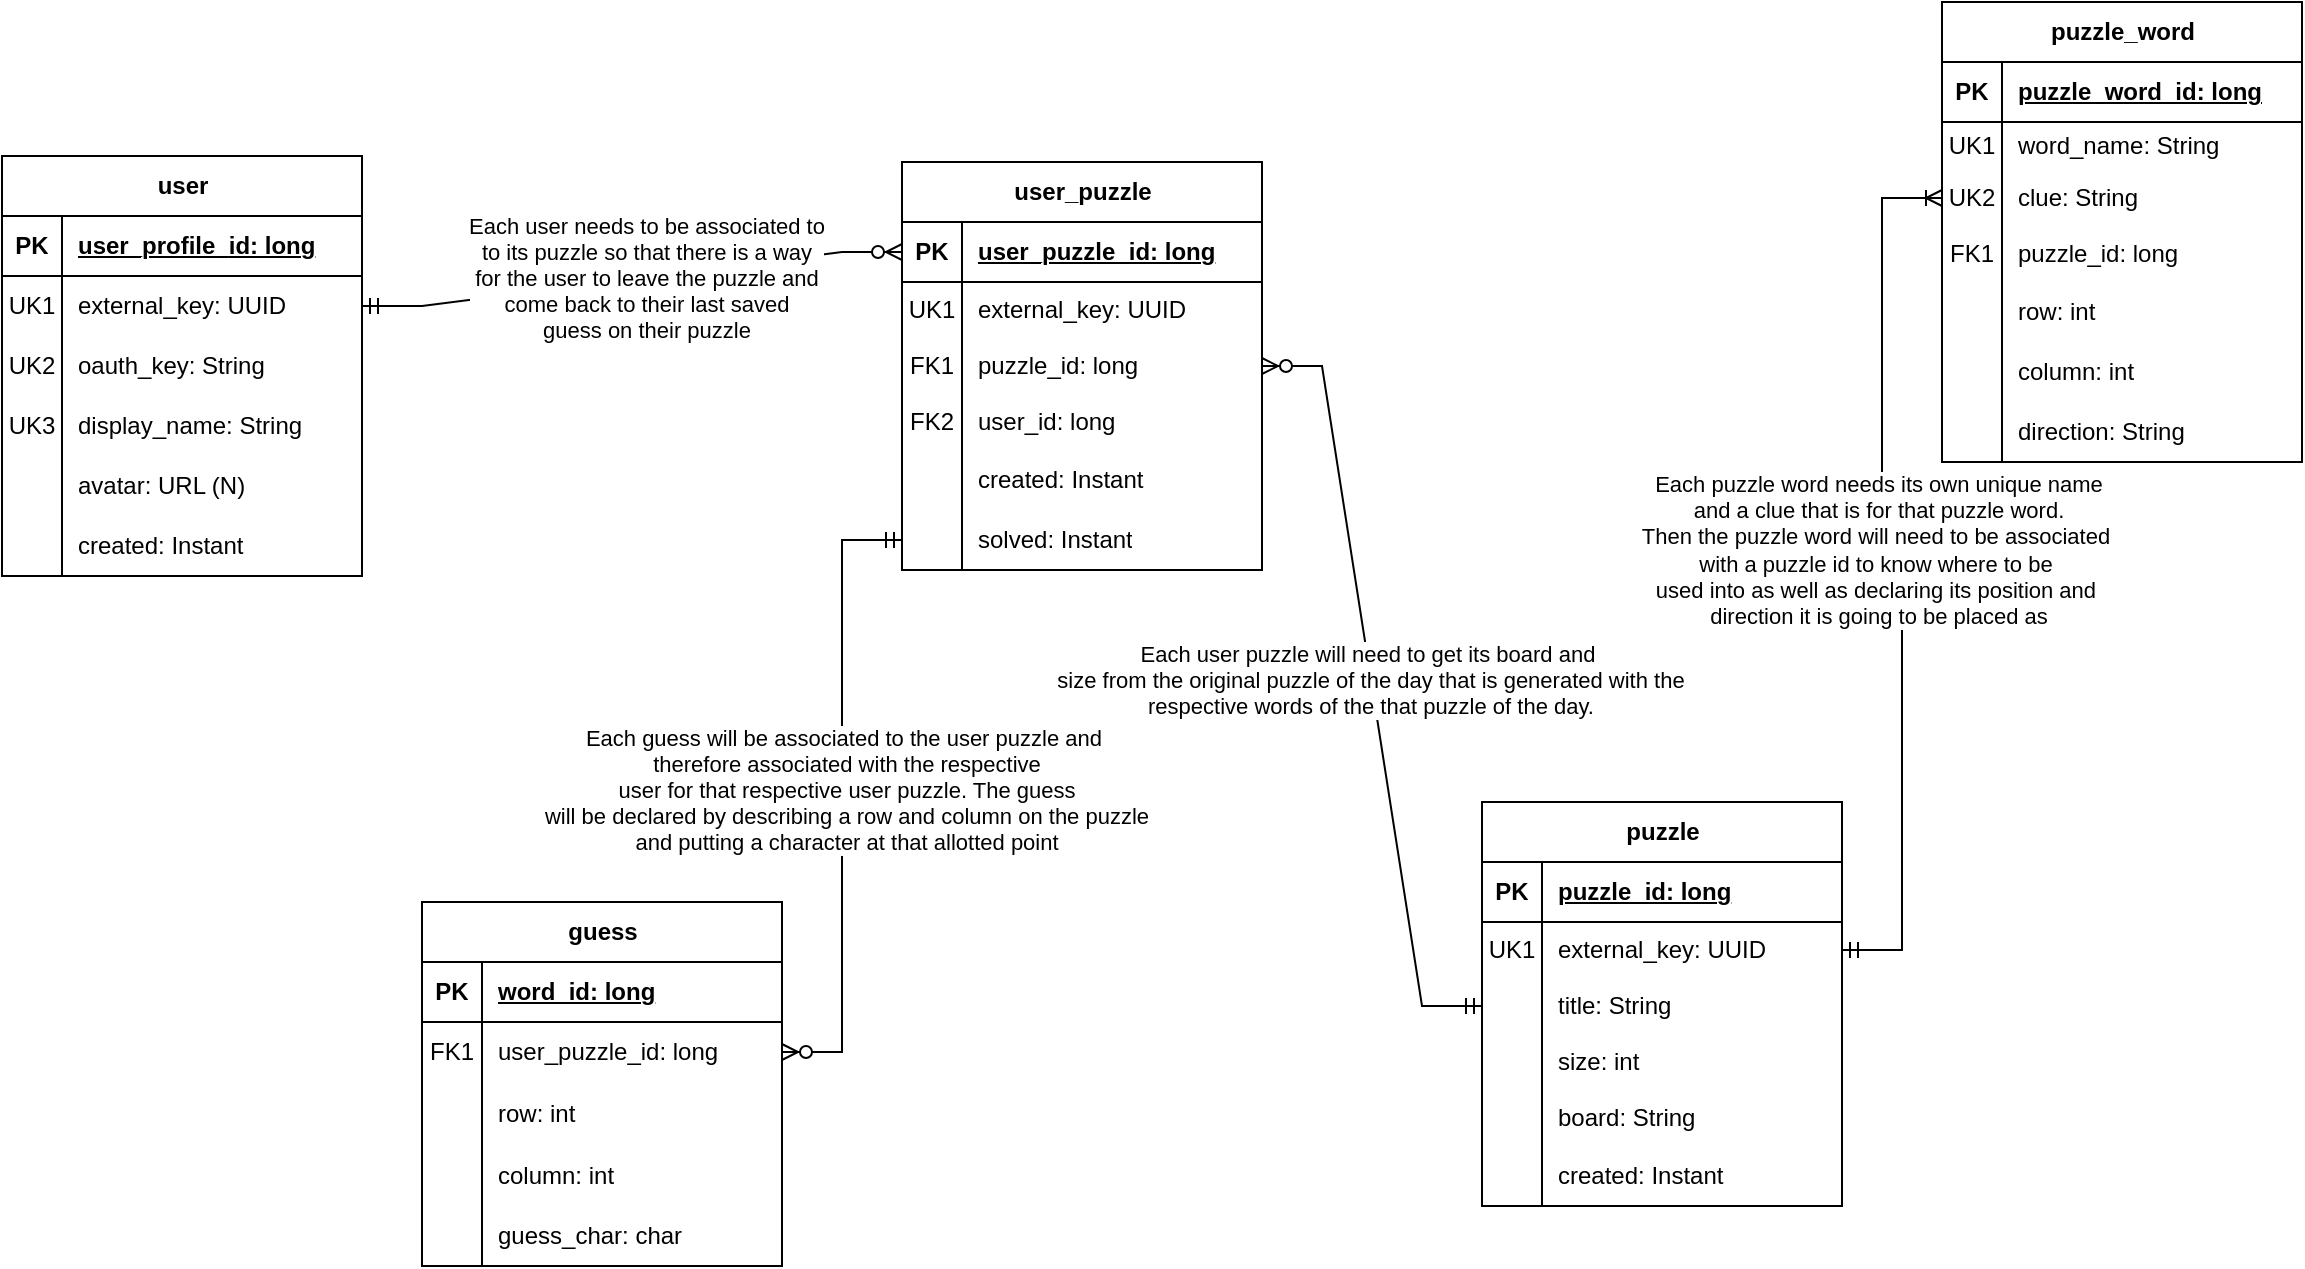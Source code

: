 <mxfile version="27.2.0">
  <diagram name="Page-1" id="JINj1zMPB-zEUSg1bObf">
    <mxGraphModel dx="1429" dy="749" grid="1" gridSize="10" guides="1" tooltips="1" connect="1" arrows="1" fold="1" page="1" pageScale="1" pageWidth="850" pageHeight="1100" math="0" shadow="0">
      <root>
        <mxCell id="0" />
        <mxCell id="1" parent="0" />
        <mxCell id="UYAVNFeahvcUdlWK9c-E-1" value="user" style="shape=table;startSize=30;container=1;collapsible=1;childLayout=tableLayout;fixedRows=1;rowLines=0;fontStyle=1;align=center;resizeLast=1;html=1;" vertex="1" parent="1">
          <mxGeometry x="220" y="97" width="180" height="210" as="geometry" />
        </mxCell>
        <mxCell id="UYAVNFeahvcUdlWK9c-E-2" value="" style="shape=tableRow;horizontal=0;startSize=0;swimlaneHead=0;swimlaneBody=0;fillColor=none;collapsible=0;dropTarget=0;points=[[0,0.5],[1,0.5]];portConstraint=eastwest;top=0;left=0;right=0;bottom=1;" vertex="1" parent="UYAVNFeahvcUdlWK9c-E-1">
          <mxGeometry y="30" width="180" height="30" as="geometry" />
        </mxCell>
        <mxCell id="UYAVNFeahvcUdlWK9c-E-3" value="PK" style="shape=partialRectangle;connectable=0;fillColor=none;top=0;left=0;bottom=0;right=0;fontStyle=1;overflow=hidden;whiteSpace=wrap;html=1;" vertex="1" parent="UYAVNFeahvcUdlWK9c-E-2">
          <mxGeometry width="30" height="30" as="geometry">
            <mxRectangle width="30" height="30" as="alternateBounds" />
          </mxGeometry>
        </mxCell>
        <mxCell id="UYAVNFeahvcUdlWK9c-E-4" value="user_profile_&lt;span style=&quot;background-color: transparent; color: light-dark(rgb(0, 0, 0), rgb(255, 255, 255));&quot;&gt;id: long&lt;/span&gt;" style="shape=partialRectangle;connectable=0;fillColor=none;top=0;left=0;bottom=0;right=0;align=left;spacingLeft=6;fontStyle=5;overflow=hidden;whiteSpace=wrap;html=1;" vertex="1" parent="UYAVNFeahvcUdlWK9c-E-2">
          <mxGeometry x="30" width="150" height="30" as="geometry">
            <mxRectangle width="150" height="30" as="alternateBounds" />
          </mxGeometry>
        </mxCell>
        <mxCell id="UYAVNFeahvcUdlWK9c-E-5" value="" style="shape=tableRow;horizontal=0;startSize=0;swimlaneHead=0;swimlaneBody=0;fillColor=none;collapsible=0;dropTarget=0;points=[[0,0.5],[1,0.5]];portConstraint=eastwest;top=0;left=0;right=0;bottom=0;" vertex="1" parent="UYAVNFeahvcUdlWK9c-E-1">
          <mxGeometry y="60" width="180" height="30" as="geometry" />
        </mxCell>
        <mxCell id="UYAVNFeahvcUdlWK9c-E-6" value="UK1" style="shape=partialRectangle;connectable=0;fillColor=none;top=0;left=0;bottom=0;right=0;editable=1;overflow=hidden;whiteSpace=wrap;html=1;" vertex="1" parent="UYAVNFeahvcUdlWK9c-E-5">
          <mxGeometry width="30" height="30" as="geometry">
            <mxRectangle width="30" height="30" as="alternateBounds" />
          </mxGeometry>
        </mxCell>
        <mxCell id="UYAVNFeahvcUdlWK9c-E-7" value="external_key: UUID" style="shape=partialRectangle;connectable=0;fillColor=none;top=0;left=0;bottom=0;right=0;align=left;spacingLeft=6;overflow=hidden;whiteSpace=wrap;html=1;" vertex="1" parent="UYAVNFeahvcUdlWK9c-E-5">
          <mxGeometry x="30" width="150" height="30" as="geometry">
            <mxRectangle width="150" height="30" as="alternateBounds" />
          </mxGeometry>
        </mxCell>
        <mxCell id="UYAVNFeahvcUdlWK9c-E-8" value="" style="shape=tableRow;horizontal=0;startSize=0;swimlaneHead=0;swimlaneBody=0;fillColor=none;collapsible=0;dropTarget=0;points=[[0,0.5],[1,0.5]];portConstraint=eastwest;top=0;left=0;right=0;bottom=0;" vertex="1" parent="UYAVNFeahvcUdlWK9c-E-1">
          <mxGeometry y="90" width="180" height="30" as="geometry" />
        </mxCell>
        <mxCell id="UYAVNFeahvcUdlWK9c-E-9" value="UK2" style="shape=partialRectangle;connectable=0;fillColor=none;top=0;left=0;bottom=0;right=0;editable=1;overflow=hidden;whiteSpace=wrap;html=1;" vertex="1" parent="UYAVNFeahvcUdlWK9c-E-8">
          <mxGeometry width="30" height="30" as="geometry">
            <mxRectangle width="30" height="30" as="alternateBounds" />
          </mxGeometry>
        </mxCell>
        <mxCell id="UYAVNFeahvcUdlWK9c-E-10" value="oauth_key: String" style="shape=partialRectangle;connectable=0;fillColor=none;top=0;left=0;bottom=0;right=0;align=left;spacingLeft=6;overflow=hidden;whiteSpace=wrap;html=1;" vertex="1" parent="UYAVNFeahvcUdlWK9c-E-8">
          <mxGeometry x="30" width="150" height="30" as="geometry">
            <mxRectangle width="150" height="30" as="alternateBounds" />
          </mxGeometry>
        </mxCell>
        <mxCell id="UYAVNFeahvcUdlWK9c-E-11" value="" style="shape=tableRow;horizontal=0;startSize=0;swimlaneHead=0;swimlaneBody=0;fillColor=none;collapsible=0;dropTarget=0;points=[[0,0.5],[1,0.5]];portConstraint=eastwest;top=0;left=0;right=0;bottom=0;" vertex="1" parent="UYAVNFeahvcUdlWK9c-E-1">
          <mxGeometry y="120" width="180" height="30" as="geometry" />
        </mxCell>
        <mxCell id="UYAVNFeahvcUdlWK9c-E-12" value="UK3" style="shape=partialRectangle;connectable=0;fillColor=none;top=0;left=0;bottom=0;right=0;editable=1;overflow=hidden;whiteSpace=wrap;html=1;" vertex="1" parent="UYAVNFeahvcUdlWK9c-E-11">
          <mxGeometry width="30" height="30" as="geometry">
            <mxRectangle width="30" height="30" as="alternateBounds" />
          </mxGeometry>
        </mxCell>
        <mxCell id="UYAVNFeahvcUdlWK9c-E-13" value="display_name: String" style="shape=partialRectangle;connectable=0;fillColor=none;top=0;left=0;bottom=0;right=0;align=left;spacingLeft=6;overflow=hidden;whiteSpace=wrap;html=1;" vertex="1" parent="UYAVNFeahvcUdlWK9c-E-11">
          <mxGeometry x="30" width="150" height="30" as="geometry">
            <mxRectangle width="150" height="30" as="alternateBounds" />
          </mxGeometry>
        </mxCell>
        <mxCell id="UYAVNFeahvcUdlWK9c-E-14" value="" style="shape=tableRow;horizontal=0;startSize=0;swimlaneHead=0;swimlaneBody=0;fillColor=none;collapsible=0;dropTarget=0;points=[[0,0.5],[1,0.5]];portConstraint=eastwest;top=0;left=0;right=0;bottom=0;" vertex="1" parent="UYAVNFeahvcUdlWK9c-E-1">
          <mxGeometry y="150" width="180" height="30" as="geometry" />
        </mxCell>
        <mxCell id="UYAVNFeahvcUdlWK9c-E-15" value="" style="shape=partialRectangle;connectable=0;fillColor=none;top=0;left=0;bottom=0;right=0;editable=1;overflow=hidden;whiteSpace=wrap;html=1;" vertex="1" parent="UYAVNFeahvcUdlWK9c-E-14">
          <mxGeometry width="30" height="30" as="geometry">
            <mxRectangle width="30" height="30" as="alternateBounds" />
          </mxGeometry>
        </mxCell>
        <mxCell id="UYAVNFeahvcUdlWK9c-E-16" value="avatar: URL (N)" style="shape=partialRectangle;connectable=0;fillColor=none;top=0;left=0;bottom=0;right=0;align=left;spacingLeft=6;overflow=hidden;whiteSpace=wrap;html=1;" vertex="1" parent="UYAVNFeahvcUdlWK9c-E-14">
          <mxGeometry x="30" width="150" height="30" as="geometry">
            <mxRectangle width="150" height="30" as="alternateBounds" />
          </mxGeometry>
        </mxCell>
        <mxCell id="UYAVNFeahvcUdlWK9c-E-17" value="" style="shape=tableRow;horizontal=0;startSize=0;swimlaneHead=0;swimlaneBody=0;fillColor=none;collapsible=0;dropTarget=0;points=[[0,0.5],[1,0.5]];portConstraint=eastwest;top=0;left=0;right=0;bottom=0;" vertex="1" parent="UYAVNFeahvcUdlWK9c-E-1">
          <mxGeometry y="180" width="180" height="30" as="geometry" />
        </mxCell>
        <mxCell id="UYAVNFeahvcUdlWK9c-E-18" value="" style="shape=partialRectangle;connectable=0;fillColor=none;top=0;left=0;bottom=0;right=0;editable=1;overflow=hidden;whiteSpace=wrap;html=1;" vertex="1" parent="UYAVNFeahvcUdlWK9c-E-17">
          <mxGeometry width="30" height="30" as="geometry">
            <mxRectangle width="30" height="30" as="alternateBounds" />
          </mxGeometry>
        </mxCell>
        <mxCell id="UYAVNFeahvcUdlWK9c-E-19" value="created: Instant" style="shape=partialRectangle;connectable=0;fillColor=none;top=0;left=0;bottom=0;right=0;align=left;spacingLeft=6;overflow=hidden;whiteSpace=wrap;html=1;" vertex="1" parent="UYAVNFeahvcUdlWK9c-E-17">
          <mxGeometry x="30" width="150" height="30" as="geometry">
            <mxRectangle width="150" height="30" as="alternateBounds" />
          </mxGeometry>
        </mxCell>
        <mxCell id="UYAVNFeahvcUdlWK9c-E-20" value="user_puzzle" style="shape=table;startSize=30;container=1;collapsible=1;childLayout=tableLayout;fixedRows=1;rowLines=0;fontStyle=1;align=center;resizeLast=1;html=1;" vertex="1" parent="1">
          <mxGeometry x="670" y="100" width="180" height="204" as="geometry" />
        </mxCell>
        <mxCell id="UYAVNFeahvcUdlWK9c-E-21" value="" style="shape=tableRow;horizontal=0;startSize=0;swimlaneHead=0;swimlaneBody=0;fillColor=none;collapsible=0;dropTarget=0;points=[[0,0.5],[1,0.5]];portConstraint=eastwest;top=0;left=0;right=0;bottom=1;" vertex="1" parent="UYAVNFeahvcUdlWK9c-E-20">
          <mxGeometry y="30" width="180" height="30" as="geometry" />
        </mxCell>
        <mxCell id="UYAVNFeahvcUdlWK9c-E-22" value="PK" style="shape=partialRectangle;connectable=0;fillColor=none;top=0;left=0;bottom=0;right=0;fontStyle=1;overflow=hidden;whiteSpace=wrap;html=1;" vertex="1" parent="UYAVNFeahvcUdlWK9c-E-21">
          <mxGeometry width="30" height="30" as="geometry">
            <mxRectangle width="30" height="30" as="alternateBounds" />
          </mxGeometry>
        </mxCell>
        <mxCell id="UYAVNFeahvcUdlWK9c-E-23" value="user_puzzle_id: long" style="shape=partialRectangle;connectable=0;fillColor=none;top=0;left=0;bottom=0;right=0;align=left;spacingLeft=6;fontStyle=5;overflow=hidden;whiteSpace=wrap;html=1;" vertex="1" parent="UYAVNFeahvcUdlWK9c-E-21">
          <mxGeometry x="30" width="150" height="30" as="geometry">
            <mxRectangle width="150" height="30" as="alternateBounds" />
          </mxGeometry>
        </mxCell>
        <mxCell id="UYAVNFeahvcUdlWK9c-E-24" value="" style="shape=tableRow;horizontal=0;startSize=0;swimlaneHead=0;swimlaneBody=0;fillColor=none;collapsible=0;dropTarget=0;points=[[0,0.5],[1,0.5]];portConstraint=eastwest;top=0;left=0;right=0;bottom=0;" vertex="1" parent="UYAVNFeahvcUdlWK9c-E-20">
          <mxGeometry y="60" width="180" height="28" as="geometry" />
        </mxCell>
        <mxCell id="UYAVNFeahvcUdlWK9c-E-25" value="UK1" style="shape=partialRectangle;connectable=0;fillColor=none;top=0;left=0;bottom=0;right=0;editable=1;overflow=hidden;whiteSpace=wrap;html=1;" vertex="1" parent="UYAVNFeahvcUdlWK9c-E-24">
          <mxGeometry width="30" height="28" as="geometry">
            <mxRectangle width="30" height="28" as="alternateBounds" />
          </mxGeometry>
        </mxCell>
        <mxCell id="UYAVNFeahvcUdlWK9c-E-26" value="external_key: UUID" style="shape=partialRectangle;connectable=0;fillColor=none;top=0;left=0;bottom=0;right=0;align=left;spacingLeft=6;overflow=hidden;whiteSpace=wrap;html=1;" vertex="1" parent="UYAVNFeahvcUdlWK9c-E-24">
          <mxGeometry x="30" width="150" height="28" as="geometry">
            <mxRectangle width="150" height="28" as="alternateBounds" />
          </mxGeometry>
        </mxCell>
        <mxCell id="UYAVNFeahvcUdlWK9c-E-27" value="" style="shape=tableRow;horizontal=0;startSize=0;swimlaneHead=0;swimlaneBody=0;fillColor=none;collapsible=0;dropTarget=0;points=[[0,0.5],[1,0.5]];portConstraint=eastwest;top=0;left=0;right=0;bottom=0;" vertex="1" parent="UYAVNFeahvcUdlWK9c-E-20">
          <mxGeometry y="88" width="180" height="28" as="geometry" />
        </mxCell>
        <mxCell id="UYAVNFeahvcUdlWK9c-E-28" value="FK1" style="shape=partialRectangle;connectable=0;fillColor=none;top=0;left=0;bottom=0;right=0;editable=1;overflow=hidden;whiteSpace=wrap;html=1;" vertex="1" parent="UYAVNFeahvcUdlWK9c-E-27">
          <mxGeometry width="30" height="28" as="geometry">
            <mxRectangle width="30" height="28" as="alternateBounds" />
          </mxGeometry>
        </mxCell>
        <mxCell id="UYAVNFeahvcUdlWK9c-E-29" value="puzzle_id: long" style="shape=partialRectangle;connectable=0;fillColor=none;top=0;left=0;bottom=0;right=0;align=left;spacingLeft=6;overflow=hidden;whiteSpace=wrap;html=1;" vertex="1" parent="UYAVNFeahvcUdlWK9c-E-27">
          <mxGeometry x="30" width="150" height="28" as="geometry">
            <mxRectangle width="150" height="28" as="alternateBounds" />
          </mxGeometry>
        </mxCell>
        <mxCell id="UYAVNFeahvcUdlWK9c-E-141" value="" style="shape=tableRow;horizontal=0;startSize=0;swimlaneHead=0;swimlaneBody=0;fillColor=none;collapsible=0;dropTarget=0;points=[[0,0.5],[1,0.5]];portConstraint=eastwest;top=0;left=0;right=0;bottom=0;" vertex="1" parent="UYAVNFeahvcUdlWK9c-E-20">
          <mxGeometry y="116" width="180" height="28" as="geometry" />
        </mxCell>
        <mxCell id="UYAVNFeahvcUdlWK9c-E-142" value="FK2" style="shape=partialRectangle;connectable=0;fillColor=none;top=0;left=0;bottom=0;right=0;editable=1;overflow=hidden;whiteSpace=wrap;html=1;" vertex="1" parent="UYAVNFeahvcUdlWK9c-E-141">
          <mxGeometry width="30" height="28" as="geometry">
            <mxRectangle width="30" height="28" as="alternateBounds" />
          </mxGeometry>
        </mxCell>
        <mxCell id="UYAVNFeahvcUdlWK9c-E-143" value="user_id: long" style="shape=partialRectangle;connectable=0;fillColor=none;top=0;left=0;bottom=0;right=0;align=left;spacingLeft=6;overflow=hidden;whiteSpace=wrap;html=1;" vertex="1" parent="UYAVNFeahvcUdlWK9c-E-141">
          <mxGeometry x="30" width="150" height="28" as="geometry">
            <mxRectangle width="150" height="28" as="alternateBounds" />
          </mxGeometry>
        </mxCell>
        <mxCell id="UYAVNFeahvcUdlWK9c-E-30" value="" style="shape=tableRow;horizontal=0;startSize=0;swimlaneHead=0;swimlaneBody=0;fillColor=none;collapsible=0;dropTarget=0;points=[[0,0.5],[1,0.5]];portConstraint=eastwest;top=0;left=0;right=0;bottom=0;" vertex="1" parent="UYAVNFeahvcUdlWK9c-E-20">
          <mxGeometry y="144" width="180" height="30" as="geometry" />
        </mxCell>
        <mxCell id="UYAVNFeahvcUdlWK9c-E-31" value="" style="shape=partialRectangle;connectable=0;fillColor=none;top=0;left=0;bottom=0;right=0;editable=1;overflow=hidden;whiteSpace=wrap;html=1;" vertex="1" parent="UYAVNFeahvcUdlWK9c-E-30">
          <mxGeometry width="30" height="30" as="geometry">
            <mxRectangle width="30" height="30" as="alternateBounds" />
          </mxGeometry>
        </mxCell>
        <mxCell id="UYAVNFeahvcUdlWK9c-E-32" value="created: Instant" style="shape=partialRectangle;connectable=0;fillColor=none;top=0;left=0;bottom=0;right=0;align=left;spacingLeft=6;overflow=hidden;whiteSpace=wrap;html=1;" vertex="1" parent="UYAVNFeahvcUdlWK9c-E-30">
          <mxGeometry x="30" width="150" height="30" as="geometry">
            <mxRectangle width="150" height="30" as="alternateBounds" />
          </mxGeometry>
        </mxCell>
        <mxCell id="UYAVNFeahvcUdlWK9c-E-33" value="" style="shape=tableRow;horizontal=0;startSize=0;swimlaneHead=0;swimlaneBody=0;fillColor=none;collapsible=0;dropTarget=0;points=[[0,0.5],[1,0.5]];portConstraint=eastwest;top=0;left=0;right=0;bottom=0;" vertex="1" parent="UYAVNFeahvcUdlWK9c-E-20">
          <mxGeometry y="174" width="180" height="30" as="geometry" />
        </mxCell>
        <mxCell id="UYAVNFeahvcUdlWK9c-E-34" value="" style="shape=partialRectangle;connectable=0;fillColor=none;top=0;left=0;bottom=0;right=0;editable=1;overflow=hidden;whiteSpace=wrap;html=1;" vertex="1" parent="UYAVNFeahvcUdlWK9c-E-33">
          <mxGeometry width="30" height="30" as="geometry">
            <mxRectangle width="30" height="30" as="alternateBounds" />
          </mxGeometry>
        </mxCell>
        <mxCell id="UYAVNFeahvcUdlWK9c-E-35" value="solved: Instant" style="shape=partialRectangle;connectable=0;fillColor=none;top=0;left=0;bottom=0;right=0;align=left;spacingLeft=6;overflow=hidden;whiteSpace=wrap;html=1;" vertex="1" parent="UYAVNFeahvcUdlWK9c-E-33">
          <mxGeometry x="30" width="150" height="30" as="geometry">
            <mxRectangle width="150" height="30" as="alternateBounds" />
          </mxGeometry>
        </mxCell>
        <mxCell id="UYAVNFeahvcUdlWK9c-E-52" value="guess" style="shape=table;startSize=30;container=1;collapsible=1;childLayout=tableLayout;fixedRows=1;rowLines=0;fontStyle=1;align=center;resizeLast=1;html=1;" vertex="1" parent="1">
          <mxGeometry x="430" y="470" width="180" height="182" as="geometry" />
        </mxCell>
        <mxCell id="UYAVNFeahvcUdlWK9c-E-53" value="" style="shape=tableRow;horizontal=0;startSize=0;swimlaneHead=0;swimlaneBody=0;fillColor=none;collapsible=0;dropTarget=0;points=[[0,0.5],[1,0.5]];portConstraint=eastwest;top=0;left=0;right=0;bottom=1;" vertex="1" parent="UYAVNFeahvcUdlWK9c-E-52">
          <mxGeometry y="30" width="180" height="30" as="geometry" />
        </mxCell>
        <mxCell id="UYAVNFeahvcUdlWK9c-E-54" value="PK" style="shape=partialRectangle;connectable=0;fillColor=none;top=0;left=0;bottom=0;right=0;fontStyle=1;overflow=hidden;whiteSpace=wrap;html=1;" vertex="1" parent="UYAVNFeahvcUdlWK9c-E-53">
          <mxGeometry width="30" height="30" as="geometry">
            <mxRectangle width="30" height="30" as="alternateBounds" />
          </mxGeometry>
        </mxCell>
        <mxCell id="UYAVNFeahvcUdlWK9c-E-55" value="word_id: long" style="shape=partialRectangle;connectable=0;fillColor=none;top=0;left=0;bottom=0;right=0;align=left;spacingLeft=6;fontStyle=5;overflow=hidden;whiteSpace=wrap;html=1;" vertex="1" parent="UYAVNFeahvcUdlWK9c-E-53">
          <mxGeometry x="30" width="150" height="30" as="geometry">
            <mxRectangle width="150" height="30" as="alternateBounds" />
          </mxGeometry>
        </mxCell>
        <mxCell id="UYAVNFeahvcUdlWK9c-E-56" value="" style="shape=tableRow;horizontal=0;startSize=0;swimlaneHead=0;swimlaneBody=0;fillColor=none;collapsible=0;dropTarget=0;points=[[0,0.5],[1,0.5]];portConstraint=eastwest;top=0;left=0;right=0;bottom=0;" vertex="1" parent="UYAVNFeahvcUdlWK9c-E-52">
          <mxGeometry y="60" width="180" height="30" as="geometry" />
        </mxCell>
        <mxCell id="UYAVNFeahvcUdlWK9c-E-57" value="FK1" style="shape=partialRectangle;connectable=0;fillColor=none;top=0;left=0;bottom=0;right=0;editable=1;overflow=hidden;whiteSpace=wrap;html=1;" vertex="1" parent="UYAVNFeahvcUdlWK9c-E-56">
          <mxGeometry width="30" height="30" as="geometry">
            <mxRectangle width="30" height="30" as="alternateBounds" />
          </mxGeometry>
        </mxCell>
        <mxCell id="UYAVNFeahvcUdlWK9c-E-58" value="user_puzzle_id: long" style="shape=partialRectangle;connectable=0;fillColor=none;top=0;left=0;bottom=0;right=0;align=left;spacingLeft=6;overflow=hidden;whiteSpace=wrap;html=1;" vertex="1" parent="UYAVNFeahvcUdlWK9c-E-56">
          <mxGeometry x="30" width="150" height="30" as="geometry">
            <mxRectangle width="150" height="30" as="alternateBounds" />
          </mxGeometry>
        </mxCell>
        <mxCell id="UYAVNFeahvcUdlWK9c-E-65" value="" style="shape=tableRow;horizontal=0;startSize=0;swimlaneHead=0;swimlaneBody=0;fillColor=none;collapsible=0;dropTarget=0;points=[[0,0.5],[1,0.5]];portConstraint=eastwest;top=0;left=0;right=0;bottom=0;" vertex="1" parent="UYAVNFeahvcUdlWK9c-E-52">
          <mxGeometry y="90" width="180" height="32" as="geometry" />
        </mxCell>
        <mxCell id="UYAVNFeahvcUdlWK9c-E-66" value="" style="shape=partialRectangle;connectable=0;fillColor=none;top=0;left=0;bottom=0;right=0;editable=1;overflow=hidden;whiteSpace=wrap;html=1;" vertex="1" parent="UYAVNFeahvcUdlWK9c-E-65">
          <mxGeometry width="30" height="32" as="geometry">
            <mxRectangle width="30" height="32" as="alternateBounds" />
          </mxGeometry>
        </mxCell>
        <mxCell id="UYAVNFeahvcUdlWK9c-E-67" value="row: int" style="shape=partialRectangle;connectable=0;fillColor=none;top=0;left=0;bottom=0;right=0;align=left;spacingLeft=6;overflow=hidden;whiteSpace=wrap;html=1;" vertex="1" parent="UYAVNFeahvcUdlWK9c-E-65">
          <mxGeometry x="30" width="150" height="32" as="geometry">
            <mxRectangle width="150" height="32" as="alternateBounds" />
          </mxGeometry>
        </mxCell>
        <mxCell id="UYAVNFeahvcUdlWK9c-E-68" value="" style="shape=tableRow;horizontal=0;startSize=0;swimlaneHead=0;swimlaneBody=0;fillColor=none;collapsible=0;dropTarget=0;points=[[0,0.5],[1,0.5]];portConstraint=eastwest;top=0;left=0;right=0;bottom=0;" vertex="1" parent="UYAVNFeahvcUdlWK9c-E-52">
          <mxGeometry y="122" width="180" height="30" as="geometry" />
        </mxCell>
        <mxCell id="UYAVNFeahvcUdlWK9c-E-69" value="" style="shape=partialRectangle;connectable=0;fillColor=none;top=0;left=0;bottom=0;right=0;editable=1;overflow=hidden;whiteSpace=wrap;html=1;" vertex="1" parent="UYAVNFeahvcUdlWK9c-E-68">
          <mxGeometry width="30" height="30" as="geometry">
            <mxRectangle width="30" height="30" as="alternateBounds" />
          </mxGeometry>
        </mxCell>
        <mxCell id="UYAVNFeahvcUdlWK9c-E-70" value="column: int" style="shape=partialRectangle;connectable=0;fillColor=none;top=0;left=0;bottom=0;right=0;align=left;spacingLeft=6;overflow=hidden;whiteSpace=wrap;html=1;" vertex="1" parent="UYAVNFeahvcUdlWK9c-E-68">
          <mxGeometry x="30" width="150" height="30" as="geometry">
            <mxRectangle width="150" height="30" as="alternateBounds" />
          </mxGeometry>
        </mxCell>
        <mxCell id="UYAVNFeahvcUdlWK9c-E-71" value="" style="shape=tableRow;horizontal=0;startSize=0;swimlaneHead=0;swimlaneBody=0;fillColor=none;collapsible=0;dropTarget=0;points=[[0,0.5],[1,0.5]];portConstraint=eastwest;top=0;left=0;right=0;bottom=0;" vertex="1" parent="UYAVNFeahvcUdlWK9c-E-52">
          <mxGeometry y="152" width="180" height="30" as="geometry" />
        </mxCell>
        <mxCell id="UYAVNFeahvcUdlWK9c-E-72" value="" style="shape=partialRectangle;connectable=0;fillColor=none;top=0;left=0;bottom=0;right=0;editable=1;overflow=hidden;whiteSpace=wrap;html=1;" vertex="1" parent="UYAVNFeahvcUdlWK9c-E-71">
          <mxGeometry width="30" height="30" as="geometry">
            <mxRectangle width="30" height="30" as="alternateBounds" />
          </mxGeometry>
        </mxCell>
        <mxCell id="UYAVNFeahvcUdlWK9c-E-73" value="guess_char: char" style="shape=partialRectangle;connectable=0;fillColor=none;top=0;left=0;bottom=0;right=0;align=left;spacingLeft=6;overflow=hidden;whiteSpace=wrap;html=1;" vertex="1" parent="UYAVNFeahvcUdlWK9c-E-71">
          <mxGeometry x="30" width="150" height="30" as="geometry">
            <mxRectangle width="150" height="30" as="alternateBounds" />
          </mxGeometry>
        </mxCell>
        <mxCell id="UYAVNFeahvcUdlWK9c-E-80" value="puzzle" style="shape=table;startSize=30;container=1;collapsible=1;childLayout=tableLayout;fixedRows=1;rowLines=0;fontStyle=1;align=center;resizeLast=1;html=1;" vertex="1" parent="1">
          <mxGeometry x="960" y="420" width="180" height="202" as="geometry" />
        </mxCell>
        <mxCell id="UYAVNFeahvcUdlWK9c-E-81" value="" style="shape=tableRow;horizontal=0;startSize=0;swimlaneHead=0;swimlaneBody=0;fillColor=none;collapsible=0;dropTarget=0;points=[[0,0.5],[1,0.5]];portConstraint=eastwest;top=0;left=0;right=0;bottom=1;" vertex="1" parent="UYAVNFeahvcUdlWK9c-E-80">
          <mxGeometry y="30" width="180" height="30" as="geometry" />
        </mxCell>
        <mxCell id="UYAVNFeahvcUdlWK9c-E-82" value="PK" style="shape=partialRectangle;connectable=0;fillColor=none;top=0;left=0;bottom=0;right=0;fontStyle=1;overflow=hidden;whiteSpace=wrap;html=1;" vertex="1" parent="UYAVNFeahvcUdlWK9c-E-81">
          <mxGeometry width="30" height="30" as="geometry">
            <mxRectangle width="30" height="30" as="alternateBounds" />
          </mxGeometry>
        </mxCell>
        <mxCell id="UYAVNFeahvcUdlWK9c-E-83" value="puzzle_id: long" style="shape=partialRectangle;connectable=0;fillColor=none;top=0;left=0;bottom=0;right=0;align=left;spacingLeft=6;fontStyle=5;overflow=hidden;whiteSpace=wrap;html=1;" vertex="1" parent="UYAVNFeahvcUdlWK9c-E-81">
          <mxGeometry x="30" width="150" height="30" as="geometry">
            <mxRectangle width="150" height="30" as="alternateBounds" />
          </mxGeometry>
        </mxCell>
        <mxCell id="UYAVNFeahvcUdlWK9c-E-84" value="" style="shape=tableRow;horizontal=0;startSize=0;swimlaneHead=0;swimlaneBody=0;fillColor=none;collapsible=0;dropTarget=0;points=[[0,0.5],[1,0.5]];portConstraint=eastwest;top=0;left=0;right=0;bottom=0;" vertex="1" parent="UYAVNFeahvcUdlWK9c-E-80">
          <mxGeometry y="60" width="180" height="28" as="geometry" />
        </mxCell>
        <mxCell id="UYAVNFeahvcUdlWK9c-E-85" value="UK1" style="shape=partialRectangle;connectable=0;fillColor=none;top=0;left=0;bottom=0;right=0;editable=1;overflow=hidden;whiteSpace=wrap;html=1;" vertex="1" parent="UYAVNFeahvcUdlWK9c-E-84">
          <mxGeometry width="30" height="28" as="geometry">
            <mxRectangle width="30" height="28" as="alternateBounds" />
          </mxGeometry>
        </mxCell>
        <mxCell id="UYAVNFeahvcUdlWK9c-E-86" value="external_key: UUID" style="shape=partialRectangle;connectable=0;fillColor=none;top=0;left=0;bottom=0;right=0;align=left;spacingLeft=6;overflow=hidden;whiteSpace=wrap;html=1;" vertex="1" parent="UYAVNFeahvcUdlWK9c-E-84">
          <mxGeometry x="30" width="150" height="28" as="geometry">
            <mxRectangle width="150" height="28" as="alternateBounds" />
          </mxGeometry>
        </mxCell>
        <mxCell id="UYAVNFeahvcUdlWK9c-E-87" value="" style="shape=tableRow;horizontal=0;startSize=0;swimlaneHead=0;swimlaneBody=0;fillColor=none;collapsible=0;dropTarget=0;points=[[0,0.5],[1,0.5]];portConstraint=eastwest;top=0;left=0;right=0;bottom=0;" vertex="1" parent="UYAVNFeahvcUdlWK9c-E-80">
          <mxGeometry y="88" width="180" height="28" as="geometry" />
        </mxCell>
        <mxCell id="UYAVNFeahvcUdlWK9c-E-88" value="" style="shape=partialRectangle;connectable=0;fillColor=none;top=0;left=0;bottom=0;right=0;editable=1;overflow=hidden;whiteSpace=wrap;html=1;" vertex="1" parent="UYAVNFeahvcUdlWK9c-E-87">
          <mxGeometry width="30" height="28" as="geometry">
            <mxRectangle width="30" height="28" as="alternateBounds" />
          </mxGeometry>
        </mxCell>
        <mxCell id="UYAVNFeahvcUdlWK9c-E-89" value="title: String" style="shape=partialRectangle;connectable=0;fillColor=none;top=0;left=0;bottom=0;right=0;align=left;spacingLeft=6;overflow=hidden;whiteSpace=wrap;html=1;" vertex="1" parent="UYAVNFeahvcUdlWK9c-E-87">
          <mxGeometry x="30" width="150" height="28" as="geometry">
            <mxRectangle width="150" height="28" as="alternateBounds" />
          </mxGeometry>
        </mxCell>
        <mxCell id="UYAVNFeahvcUdlWK9c-E-129" value="" style="shape=tableRow;horizontal=0;startSize=0;swimlaneHead=0;swimlaneBody=0;fillColor=none;collapsible=0;dropTarget=0;points=[[0,0.5],[1,0.5]];portConstraint=eastwest;top=0;left=0;right=0;bottom=0;" vertex="1" parent="UYAVNFeahvcUdlWK9c-E-80">
          <mxGeometry y="116" width="180" height="28" as="geometry" />
        </mxCell>
        <mxCell id="UYAVNFeahvcUdlWK9c-E-130" value="" style="shape=partialRectangle;connectable=0;fillColor=none;top=0;left=0;bottom=0;right=0;editable=1;overflow=hidden;whiteSpace=wrap;html=1;" vertex="1" parent="UYAVNFeahvcUdlWK9c-E-129">
          <mxGeometry width="30" height="28" as="geometry">
            <mxRectangle width="30" height="28" as="alternateBounds" />
          </mxGeometry>
        </mxCell>
        <mxCell id="UYAVNFeahvcUdlWK9c-E-131" value="size: int" style="shape=partialRectangle;connectable=0;fillColor=none;top=0;left=0;bottom=0;right=0;align=left;spacingLeft=6;overflow=hidden;whiteSpace=wrap;html=1;" vertex="1" parent="UYAVNFeahvcUdlWK9c-E-129">
          <mxGeometry x="30" width="150" height="28" as="geometry">
            <mxRectangle width="150" height="28" as="alternateBounds" />
          </mxGeometry>
        </mxCell>
        <mxCell id="UYAVNFeahvcUdlWK9c-E-132" value="" style="shape=tableRow;horizontal=0;startSize=0;swimlaneHead=0;swimlaneBody=0;fillColor=none;collapsible=0;dropTarget=0;points=[[0,0.5],[1,0.5]];portConstraint=eastwest;top=0;left=0;right=0;bottom=0;" vertex="1" parent="UYAVNFeahvcUdlWK9c-E-80">
          <mxGeometry y="144" width="180" height="28" as="geometry" />
        </mxCell>
        <mxCell id="UYAVNFeahvcUdlWK9c-E-133" value="" style="shape=partialRectangle;connectable=0;fillColor=none;top=0;left=0;bottom=0;right=0;editable=1;overflow=hidden;whiteSpace=wrap;html=1;" vertex="1" parent="UYAVNFeahvcUdlWK9c-E-132">
          <mxGeometry width="30" height="28" as="geometry">
            <mxRectangle width="30" height="28" as="alternateBounds" />
          </mxGeometry>
        </mxCell>
        <mxCell id="UYAVNFeahvcUdlWK9c-E-134" value="board: String" style="shape=partialRectangle;connectable=0;fillColor=none;top=0;left=0;bottom=0;right=0;align=left;spacingLeft=6;overflow=hidden;whiteSpace=wrap;html=1;" vertex="1" parent="UYAVNFeahvcUdlWK9c-E-132">
          <mxGeometry x="30" width="150" height="28" as="geometry">
            <mxRectangle width="150" height="28" as="alternateBounds" />
          </mxGeometry>
        </mxCell>
        <mxCell id="UYAVNFeahvcUdlWK9c-E-90" value="" style="shape=tableRow;horizontal=0;startSize=0;swimlaneHead=0;swimlaneBody=0;fillColor=none;collapsible=0;dropTarget=0;points=[[0,0.5],[1,0.5]];portConstraint=eastwest;top=0;left=0;right=0;bottom=0;" vertex="1" parent="UYAVNFeahvcUdlWK9c-E-80">
          <mxGeometry y="172" width="180" height="30" as="geometry" />
        </mxCell>
        <mxCell id="UYAVNFeahvcUdlWK9c-E-91" value="" style="shape=partialRectangle;connectable=0;fillColor=none;top=0;left=0;bottom=0;right=0;editable=1;overflow=hidden;whiteSpace=wrap;html=1;" vertex="1" parent="UYAVNFeahvcUdlWK9c-E-90">
          <mxGeometry width="30" height="30" as="geometry">
            <mxRectangle width="30" height="30" as="alternateBounds" />
          </mxGeometry>
        </mxCell>
        <mxCell id="UYAVNFeahvcUdlWK9c-E-92" value="created: Instant" style="shape=partialRectangle;connectable=0;fillColor=none;top=0;left=0;bottom=0;right=0;align=left;spacingLeft=6;overflow=hidden;whiteSpace=wrap;html=1;" vertex="1" parent="UYAVNFeahvcUdlWK9c-E-90">
          <mxGeometry x="30" width="150" height="30" as="geometry">
            <mxRectangle width="150" height="30" as="alternateBounds" />
          </mxGeometry>
        </mxCell>
        <mxCell id="UYAVNFeahvcUdlWK9c-E-101" value="puzzle_word" style="shape=table;startSize=30;container=1;collapsible=1;childLayout=tableLayout;fixedRows=1;rowLines=0;fontStyle=1;align=center;resizeLast=1;html=1;" vertex="1" parent="1">
          <mxGeometry x="1190" y="20" width="180" height="230" as="geometry" />
        </mxCell>
        <mxCell id="UYAVNFeahvcUdlWK9c-E-102" value="" style="shape=tableRow;horizontal=0;startSize=0;swimlaneHead=0;swimlaneBody=0;fillColor=none;collapsible=0;dropTarget=0;points=[[0,0.5],[1,0.5]];portConstraint=eastwest;top=0;left=0;right=0;bottom=1;" vertex="1" parent="UYAVNFeahvcUdlWK9c-E-101">
          <mxGeometry y="30" width="180" height="30" as="geometry" />
        </mxCell>
        <mxCell id="UYAVNFeahvcUdlWK9c-E-103" value="PK" style="shape=partialRectangle;connectable=0;fillColor=none;top=0;left=0;bottom=0;right=0;fontStyle=1;overflow=hidden;whiteSpace=wrap;html=1;" vertex="1" parent="UYAVNFeahvcUdlWK9c-E-102">
          <mxGeometry width="30" height="30" as="geometry">
            <mxRectangle width="30" height="30" as="alternateBounds" />
          </mxGeometry>
        </mxCell>
        <mxCell id="UYAVNFeahvcUdlWK9c-E-104" value="puzzle_word_id: long" style="shape=partialRectangle;connectable=0;fillColor=none;top=0;left=0;bottom=0;right=0;align=left;spacingLeft=6;fontStyle=5;overflow=hidden;whiteSpace=wrap;html=1;" vertex="1" parent="UYAVNFeahvcUdlWK9c-E-102">
          <mxGeometry x="30" width="150" height="30" as="geometry">
            <mxRectangle width="150" height="30" as="alternateBounds" />
          </mxGeometry>
        </mxCell>
        <mxCell id="UYAVNFeahvcUdlWK9c-E-105" value="" style="shape=tableRow;horizontal=0;startSize=0;swimlaneHead=0;swimlaneBody=0;fillColor=none;collapsible=0;dropTarget=0;points=[[0,0.5],[1,0.5]];portConstraint=eastwest;top=0;left=0;right=0;bottom=0;" vertex="1" parent="UYAVNFeahvcUdlWK9c-E-101">
          <mxGeometry y="60" width="180" height="24" as="geometry" />
        </mxCell>
        <mxCell id="UYAVNFeahvcUdlWK9c-E-106" value="UK1" style="shape=partialRectangle;connectable=0;fillColor=none;top=0;left=0;bottom=0;right=0;editable=1;overflow=hidden;whiteSpace=wrap;html=1;" vertex="1" parent="UYAVNFeahvcUdlWK9c-E-105">
          <mxGeometry width="30" height="24" as="geometry">
            <mxRectangle width="30" height="24" as="alternateBounds" />
          </mxGeometry>
        </mxCell>
        <mxCell id="UYAVNFeahvcUdlWK9c-E-107" value="word_name: String" style="shape=partialRectangle;connectable=0;fillColor=none;top=0;left=0;bottom=0;right=0;align=left;spacingLeft=6;overflow=hidden;whiteSpace=wrap;html=1;" vertex="1" parent="UYAVNFeahvcUdlWK9c-E-105">
          <mxGeometry x="30" width="150" height="24" as="geometry">
            <mxRectangle width="150" height="24" as="alternateBounds" />
          </mxGeometry>
        </mxCell>
        <mxCell id="UYAVNFeahvcUdlWK9c-E-108" value="" style="shape=tableRow;horizontal=0;startSize=0;swimlaneHead=0;swimlaneBody=0;fillColor=none;collapsible=0;dropTarget=0;points=[[0,0.5],[1,0.5]];portConstraint=eastwest;top=0;left=0;right=0;bottom=0;" vertex="1" parent="UYAVNFeahvcUdlWK9c-E-101">
          <mxGeometry y="84" width="180" height="28" as="geometry" />
        </mxCell>
        <mxCell id="UYAVNFeahvcUdlWK9c-E-109" value="UK2" style="shape=partialRectangle;connectable=0;fillColor=none;top=0;left=0;bottom=0;right=0;editable=1;overflow=hidden;whiteSpace=wrap;html=1;" vertex="1" parent="UYAVNFeahvcUdlWK9c-E-108">
          <mxGeometry width="30" height="28" as="geometry">
            <mxRectangle width="30" height="28" as="alternateBounds" />
          </mxGeometry>
        </mxCell>
        <mxCell id="UYAVNFeahvcUdlWK9c-E-110" value="clue: String" style="shape=partialRectangle;connectable=0;fillColor=none;top=0;left=0;bottom=0;right=0;align=left;spacingLeft=6;overflow=hidden;whiteSpace=wrap;html=1;" vertex="1" parent="UYAVNFeahvcUdlWK9c-E-108">
          <mxGeometry x="30" width="150" height="28" as="geometry">
            <mxRectangle width="150" height="28" as="alternateBounds" />
          </mxGeometry>
        </mxCell>
        <mxCell id="UYAVNFeahvcUdlWK9c-E-111" value="" style="shape=tableRow;horizontal=0;startSize=0;swimlaneHead=0;swimlaneBody=0;fillColor=none;collapsible=0;dropTarget=0;points=[[0,0.5],[1,0.5]];portConstraint=eastwest;top=0;left=0;right=0;bottom=0;" vertex="1" parent="UYAVNFeahvcUdlWK9c-E-101">
          <mxGeometry y="112" width="180" height="28" as="geometry" />
        </mxCell>
        <mxCell id="UYAVNFeahvcUdlWK9c-E-112" value="FK1" style="shape=partialRectangle;connectable=0;fillColor=none;top=0;left=0;bottom=0;right=0;editable=1;overflow=hidden;whiteSpace=wrap;html=1;" vertex="1" parent="UYAVNFeahvcUdlWK9c-E-111">
          <mxGeometry width="30" height="28" as="geometry">
            <mxRectangle width="30" height="28" as="alternateBounds" />
          </mxGeometry>
        </mxCell>
        <mxCell id="UYAVNFeahvcUdlWK9c-E-113" value="puzzle_id: long" style="shape=partialRectangle;connectable=0;fillColor=none;top=0;left=0;bottom=0;right=0;align=left;spacingLeft=6;overflow=hidden;whiteSpace=wrap;html=1;" vertex="1" parent="UYAVNFeahvcUdlWK9c-E-111">
          <mxGeometry x="30" width="150" height="28" as="geometry">
            <mxRectangle width="150" height="28" as="alternateBounds" />
          </mxGeometry>
        </mxCell>
        <mxCell id="UYAVNFeahvcUdlWK9c-E-114" value="" style="shape=tableRow;horizontal=0;startSize=0;swimlaneHead=0;swimlaneBody=0;fillColor=none;collapsible=0;dropTarget=0;points=[[0,0.5],[1,0.5]];portConstraint=eastwest;top=0;left=0;right=0;bottom=0;" vertex="1" parent="UYAVNFeahvcUdlWK9c-E-101">
          <mxGeometry y="140" width="180" height="30" as="geometry" />
        </mxCell>
        <mxCell id="UYAVNFeahvcUdlWK9c-E-115" value="" style="shape=partialRectangle;connectable=0;fillColor=none;top=0;left=0;bottom=0;right=0;editable=1;overflow=hidden;whiteSpace=wrap;html=1;" vertex="1" parent="UYAVNFeahvcUdlWK9c-E-114">
          <mxGeometry width="30" height="30" as="geometry">
            <mxRectangle width="30" height="30" as="alternateBounds" />
          </mxGeometry>
        </mxCell>
        <mxCell id="UYAVNFeahvcUdlWK9c-E-116" value="row: int" style="shape=partialRectangle;connectable=0;fillColor=none;top=0;left=0;bottom=0;right=0;align=left;spacingLeft=6;overflow=hidden;whiteSpace=wrap;html=1;" vertex="1" parent="UYAVNFeahvcUdlWK9c-E-114">
          <mxGeometry x="30" width="150" height="30" as="geometry">
            <mxRectangle width="150" height="30" as="alternateBounds" />
          </mxGeometry>
        </mxCell>
        <mxCell id="UYAVNFeahvcUdlWK9c-E-117" value="" style="shape=tableRow;horizontal=0;startSize=0;swimlaneHead=0;swimlaneBody=0;fillColor=none;collapsible=0;dropTarget=0;points=[[0,0.5],[1,0.5]];portConstraint=eastwest;top=0;left=0;right=0;bottom=0;" vertex="1" parent="UYAVNFeahvcUdlWK9c-E-101">
          <mxGeometry y="170" width="180" height="30" as="geometry" />
        </mxCell>
        <mxCell id="UYAVNFeahvcUdlWK9c-E-118" value="" style="shape=partialRectangle;connectable=0;fillColor=none;top=0;left=0;bottom=0;right=0;editable=1;overflow=hidden;whiteSpace=wrap;html=1;" vertex="1" parent="UYAVNFeahvcUdlWK9c-E-117">
          <mxGeometry width="30" height="30" as="geometry">
            <mxRectangle width="30" height="30" as="alternateBounds" />
          </mxGeometry>
        </mxCell>
        <mxCell id="UYAVNFeahvcUdlWK9c-E-119" value="column: int" style="shape=partialRectangle;connectable=0;fillColor=none;top=0;left=0;bottom=0;right=0;align=left;spacingLeft=6;overflow=hidden;whiteSpace=wrap;html=1;" vertex="1" parent="UYAVNFeahvcUdlWK9c-E-117">
          <mxGeometry x="30" width="150" height="30" as="geometry">
            <mxRectangle width="150" height="30" as="alternateBounds" />
          </mxGeometry>
        </mxCell>
        <mxCell id="UYAVNFeahvcUdlWK9c-E-120" value="" style="shape=tableRow;horizontal=0;startSize=0;swimlaneHead=0;swimlaneBody=0;fillColor=none;collapsible=0;dropTarget=0;points=[[0,0.5],[1,0.5]];portConstraint=eastwest;top=0;left=0;right=0;bottom=0;" vertex="1" parent="UYAVNFeahvcUdlWK9c-E-101">
          <mxGeometry y="200" width="180" height="30" as="geometry" />
        </mxCell>
        <mxCell id="UYAVNFeahvcUdlWK9c-E-121" value="" style="shape=partialRectangle;connectable=0;fillColor=none;top=0;left=0;bottom=0;right=0;editable=1;overflow=hidden;whiteSpace=wrap;html=1;" vertex="1" parent="UYAVNFeahvcUdlWK9c-E-120">
          <mxGeometry width="30" height="30" as="geometry">
            <mxRectangle width="30" height="30" as="alternateBounds" />
          </mxGeometry>
        </mxCell>
        <mxCell id="UYAVNFeahvcUdlWK9c-E-122" value="direction: String" style="shape=partialRectangle;connectable=0;fillColor=none;top=0;left=0;bottom=0;right=0;align=left;spacingLeft=6;overflow=hidden;whiteSpace=wrap;html=1;" vertex="1" parent="UYAVNFeahvcUdlWK9c-E-120">
          <mxGeometry x="30" width="150" height="30" as="geometry">
            <mxRectangle width="150" height="30" as="alternateBounds" />
          </mxGeometry>
        </mxCell>
        <mxCell id="UYAVNFeahvcUdlWK9c-E-123" value="" style="edgeStyle=entityRelationEdgeStyle;fontSize=12;html=1;endArrow=ERoneToMany;startArrow=ERmandOne;rounded=0;exitX=1;exitY=0.5;exitDx=0;exitDy=0;entryX=0;entryY=0.5;entryDx=0;entryDy=0;" edge="1" parent="1" source="UYAVNFeahvcUdlWK9c-E-84" target="UYAVNFeahvcUdlWK9c-E-108">
          <mxGeometry width="100" height="100" relative="1" as="geometry">
            <mxPoint x="939" y="330" as="sourcePoint" />
            <mxPoint x="850" y="471" as="targetPoint" />
          </mxGeometry>
        </mxCell>
        <mxCell id="UYAVNFeahvcUdlWK9c-E-147" value="Each puzzle word needs its own unique name&lt;div&gt;and a clue that is for that puzzle word.&lt;/div&gt;&lt;div&gt;Then the puzzle word will need to be associated&amp;nbsp;&lt;/div&gt;&lt;div&gt;with a puzzle id to know where to be&amp;nbsp;&lt;/div&gt;&lt;div&gt;used into as well as declaring its position and&amp;nbsp;&lt;br&gt;direction it is going to be placed as&lt;/div&gt;" style="edgeLabel;html=1;align=center;verticalAlign=middle;resizable=0;points=[];" vertex="1" connectable="0" parent="UYAVNFeahvcUdlWK9c-E-123">
          <mxGeometry x="0.077" y="2" relative="1" as="geometry">
            <mxPoint as="offset" />
          </mxGeometry>
        </mxCell>
        <mxCell id="UYAVNFeahvcUdlWK9c-E-126" value="" style="edgeStyle=entityRelationEdgeStyle;fontSize=12;html=1;endArrow=ERzeroToMany;startArrow=ERmandOne;rounded=0;exitX=0;exitY=0.5;exitDx=0;exitDy=0;entryX=1;entryY=0.5;entryDx=0;entryDy=0;" edge="1" parent="1" source="UYAVNFeahvcUdlWK9c-E-33" target="UYAVNFeahvcUdlWK9c-E-56">
          <mxGeometry width="100" height="100" relative="1" as="geometry">
            <mxPoint x="910" y="450" as="sourcePoint" />
            <mxPoint x="660" y="480" as="targetPoint" />
            <Array as="points">
              <mxPoint x="870" y="380" />
            </Array>
          </mxGeometry>
        </mxCell>
        <mxCell id="UYAVNFeahvcUdlWK9c-E-145" value="Each guess will be associated to the user puzzle and&amp;nbsp;&lt;br&gt;therefore associated with the respective&lt;div&gt;user for that respective user puzzle. The guess&lt;/div&gt;&lt;div&gt;will be declared by describing a row and column on the puzzle&lt;br&gt;and putting a character at that allotted point&lt;/div&gt;" style="edgeLabel;html=1;align=center;verticalAlign=middle;resizable=0;points=[];" vertex="1" connectable="0" parent="UYAVNFeahvcUdlWK9c-E-126">
          <mxGeometry x="-0.023" y="2" relative="1" as="geometry">
            <mxPoint as="offset" />
          </mxGeometry>
        </mxCell>
        <mxCell id="UYAVNFeahvcUdlWK9c-E-127" value="" style="edgeStyle=entityRelationEdgeStyle;fontSize=12;html=1;endArrow=ERzeroToMany;startArrow=ERmandOne;rounded=0;exitX=1;exitY=0.5;exitDx=0;exitDy=0;entryX=0;entryY=0.5;entryDx=0;entryDy=0;" edge="1" parent="1" source="UYAVNFeahvcUdlWK9c-E-5" target="UYAVNFeahvcUdlWK9c-E-21">
          <mxGeometry width="100" height="100" relative="1" as="geometry">
            <mxPoint x="540" y="393" as="sourcePoint" />
            <mxPoint x="650" y="170" as="targetPoint" />
            <Array as="points">
              <mxPoint x="850" y="289" />
            </Array>
          </mxGeometry>
        </mxCell>
        <mxCell id="UYAVNFeahvcUdlWK9c-E-144" value="Each user needs to be associated to&lt;br&gt;to its puzzle so that there is a way&lt;br&gt;for the user to leave the puzzle and&lt;br&gt;come back to their last saved&lt;br&gt;guess on their puzzle" style="edgeLabel;html=1;align=center;verticalAlign=middle;resizable=0;points=[];" vertex="1" connectable="0" parent="UYAVNFeahvcUdlWK9c-E-127">
          <mxGeometry x="0.049" relative="1" as="geometry">
            <mxPoint as="offset" />
          </mxGeometry>
        </mxCell>
        <mxCell id="UYAVNFeahvcUdlWK9c-E-128" value="" style="edgeStyle=entityRelationEdgeStyle;fontSize=12;html=1;endArrow=ERzeroToMany;startArrow=ERmandOne;rounded=0;exitX=0;exitY=0.5;exitDx=0;exitDy=0;entryX=1;entryY=0.5;entryDx=0;entryDy=0;" edge="1" parent="1" source="UYAVNFeahvcUdlWK9c-E-87" target="UYAVNFeahvcUdlWK9c-E-27">
          <mxGeometry width="100" height="100" relative="1" as="geometry">
            <mxPoint x="730" y="330" as="sourcePoint" />
            <mxPoint x="620" y="524" as="targetPoint" />
            <Array as="points">
              <mxPoint x="930" y="449" />
            </Array>
          </mxGeometry>
        </mxCell>
        <mxCell id="UYAVNFeahvcUdlWK9c-E-146" value="Each user puzzle will need to get its board and&amp;nbsp;&lt;br&gt;size from the original puzzle of the day that is generated with the&lt;div&gt;respective words of the that puzzle of the day.&lt;/div&gt;" style="edgeLabel;html=1;align=center;verticalAlign=middle;resizable=0;points=[];" vertex="1" connectable="0" parent="UYAVNFeahvcUdlWK9c-E-128">
          <mxGeometry x="0.015" y="1" relative="1" as="geometry">
            <mxPoint as="offset" />
          </mxGeometry>
        </mxCell>
      </root>
    </mxGraphModel>
  </diagram>
</mxfile>

